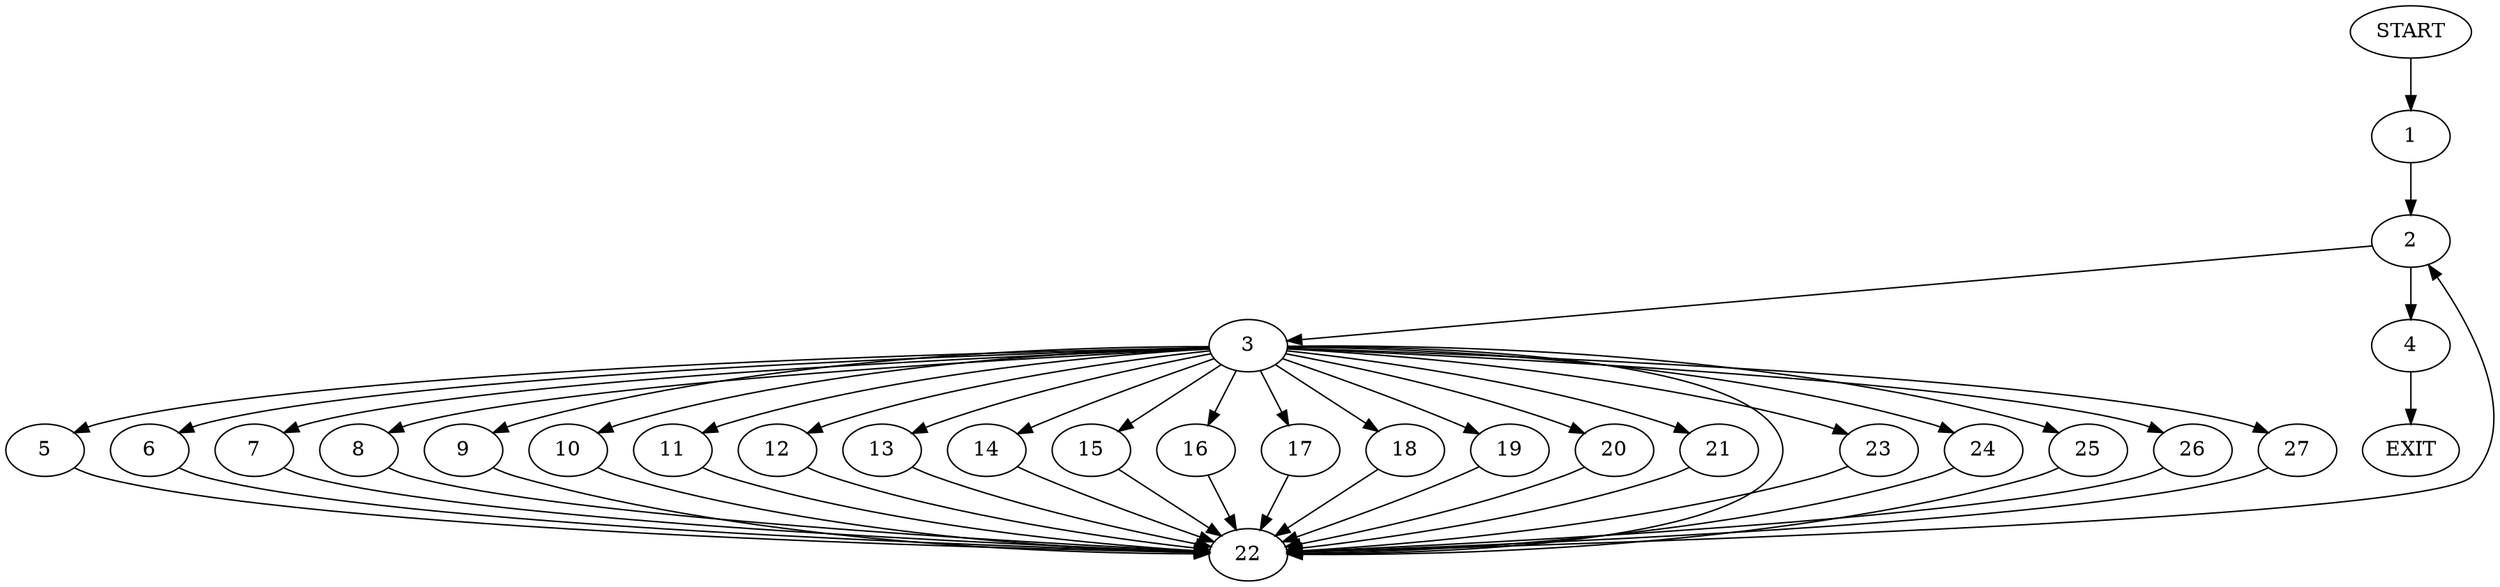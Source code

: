 digraph {
0 [label="START"]
28 [label="EXIT"]
0 -> 1
1 -> 2
2 -> 3
2 -> 4
4 -> 28
3 -> 5
3 -> 6
3 -> 7
3 -> 8
3 -> 9
3 -> 10
3 -> 11
3 -> 12
3 -> 13
3 -> 14
3 -> 15
3 -> 16
3 -> 17
3 -> 18
3 -> 19
3 -> 20
3 -> 21
3 -> 22
3 -> 23
3 -> 24
3 -> 25
3 -> 26
3 -> 27
13 -> 22
5 -> 22
23 -> 22
7 -> 22
9 -> 22
26 -> 22
10 -> 22
17 -> 22
6 -> 22
21 -> 22
14 -> 22
22 -> 2
20 -> 22
16 -> 22
11 -> 22
24 -> 22
18 -> 22
12 -> 22
8 -> 22
27 -> 22
19 -> 22
15 -> 22
25 -> 22
}
